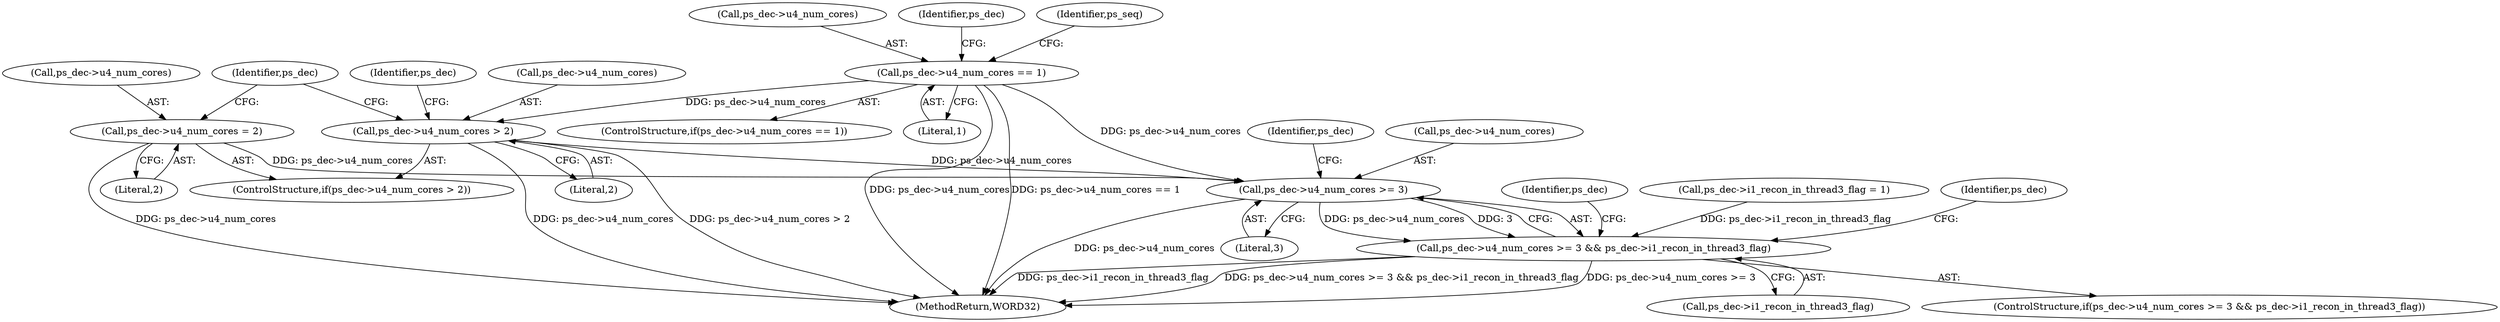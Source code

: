 digraph "0_Android_f634481e940421020e52f511c1fb34aac1db4b2f@pointer" {
"1002076" [label="(Call,ps_dec->u4_num_cores >= 3)"];
"1000273" [label="(Call,ps_dec->u4_num_cores == 1)"];
"1000301" [label="(Call,ps_dec->u4_num_cores = 2)"];
"1000296" [label="(Call,ps_dec->u4_num_cores > 2)"];
"1002075" [label="(Call,ps_dec->u4_num_cores >= 3 && ps_dec->i1_recon_in_thread3_flag)"];
"1002080" [label="(Literal,3)"];
"1002075" [label="(Call,ps_dec->u4_num_cores >= 3 && ps_dec->i1_recon_in_thread3_flag)"];
"1000274" [label="(Call,ps_dec->u4_num_cores)"];
"1000280" [label="(Identifier,ps_dec)"];
"1002081" [label="(Call,ps_dec->i1_recon_in_thread3_flag)"];
"1000296" [label="(Call,ps_dec->u4_num_cores > 2)"];
"1000302" [label="(Call,ps_dec->u4_num_cores)"];
"1000301" [label="(Call,ps_dec->u4_num_cores = 2)"];
"1002105" [label="(Identifier,ps_dec)"];
"1000277" [label="(Literal,1)"];
"1002045" [label="(Call,ps_dec->i1_recon_in_thread3_flag = 1)"];
"1000308" [label="(Identifier,ps_dec)"];
"1002082" [label="(Identifier,ps_dec)"];
"1000305" [label="(Literal,2)"];
"1000272" [label="(ControlStructure,if(ps_dec->u4_num_cores == 1))"];
"1000295" [label="(ControlStructure,if(ps_dec->u4_num_cores > 2))"];
"1002088" [label="(Identifier,ps_dec)"];
"1002074" [label="(ControlStructure,if(ps_dec->u4_num_cores >= 3 && ps_dec->i1_recon_in_thread3_flag))"];
"1002077" [label="(Call,ps_dec->u4_num_cores)"];
"1002076" [label="(Call,ps_dec->u4_num_cores >= 3)"];
"1000286" [label="(Identifier,ps_seq)"];
"1000273" [label="(Call,ps_dec->u4_num_cores == 1)"];
"1000303" [label="(Identifier,ps_dec)"];
"1000297" [label="(Call,ps_dec->u4_num_cores)"];
"1002154" [label="(MethodReturn,WORD32)"];
"1000300" [label="(Literal,2)"];
"1002076" -> "1002075"  [label="AST: "];
"1002076" -> "1002080"  [label="CFG: "];
"1002077" -> "1002076"  [label="AST: "];
"1002080" -> "1002076"  [label="AST: "];
"1002082" -> "1002076"  [label="CFG: "];
"1002075" -> "1002076"  [label="CFG: "];
"1002076" -> "1002154"  [label="DDG: ps_dec->u4_num_cores"];
"1002076" -> "1002075"  [label="DDG: ps_dec->u4_num_cores"];
"1002076" -> "1002075"  [label="DDG: 3"];
"1000273" -> "1002076"  [label="DDG: ps_dec->u4_num_cores"];
"1000301" -> "1002076"  [label="DDG: ps_dec->u4_num_cores"];
"1000296" -> "1002076"  [label="DDG: ps_dec->u4_num_cores"];
"1000273" -> "1000272"  [label="AST: "];
"1000273" -> "1000277"  [label="CFG: "];
"1000274" -> "1000273"  [label="AST: "];
"1000277" -> "1000273"  [label="AST: "];
"1000280" -> "1000273"  [label="CFG: "];
"1000286" -> "1000273"  [label="CFG: "];
"1000273" -> "1002154"  [label="DDG: ps_dec->u4_num_cores"];
"1000273" -> "1002154"  [label="DDG: ps_dec->u4_num_cores == 1"];
"1000273" -> "1000296"  [label="DDG: ps_dec->u4_num_cores"];
"1000301" -> "1000295"  [label="AST: "];
"1000301" -> "1000305"  [label="CFG: "];
"1000302" -> "1000301"  [label="AST: "];
"1000305" -> "1000301"  [label="AST: "];
"1000308" -> "1000301"  [label="CFG: "];
"1000301" -> "1002154"  [label="DDG: ps_dec->u4_num_cores"];
"1000296" -> "1000295"  [label="AST: "];
"1000296" -> "1000300"  [label="CFG: "];
"1000297" -> "1000296"  [label="AST: "];
"1000300" -> "1000296"  [label="AST: "];
"1000303" -> "1000296"  [label="CFG: "];
"1000308" -> "1000296"  [label="CFG: "];
"1000296" -> "1002154"  [label="DDG: ps_dec->u4_num_cores > 2"];
"1000296" -> "1002154"  [label="DDG: ps_dec->u4_num_cores"];
"1002075" -> "1002074"  [label="AST: "];
"1002075" -> "1002081"  [label="CFG: "];
"1002081" -> "1002075"  [label="AST: "];
"1002088" -> "1002075"  [label="CFG: "];
"1002105" -> "1002075"  [label="CFG: "];
"1002075" -> "1002154"  [label="DDG: ps_dec->i1_recon_in_thread3_flag"];
"1002075" -> "1002154"  [label="DDG: ps_dec->u4_num_cores >= 3 && ps_dec->i1_recon_in_thread3_flag"];
"1002075" -> "1002154"  [label="DDG: ps_dec->u4_num_cores >= 3"];
"1002045" -> "1002075"  [label="DDG: ps_dec->i1_recon_in_thread3_flag"];
}
